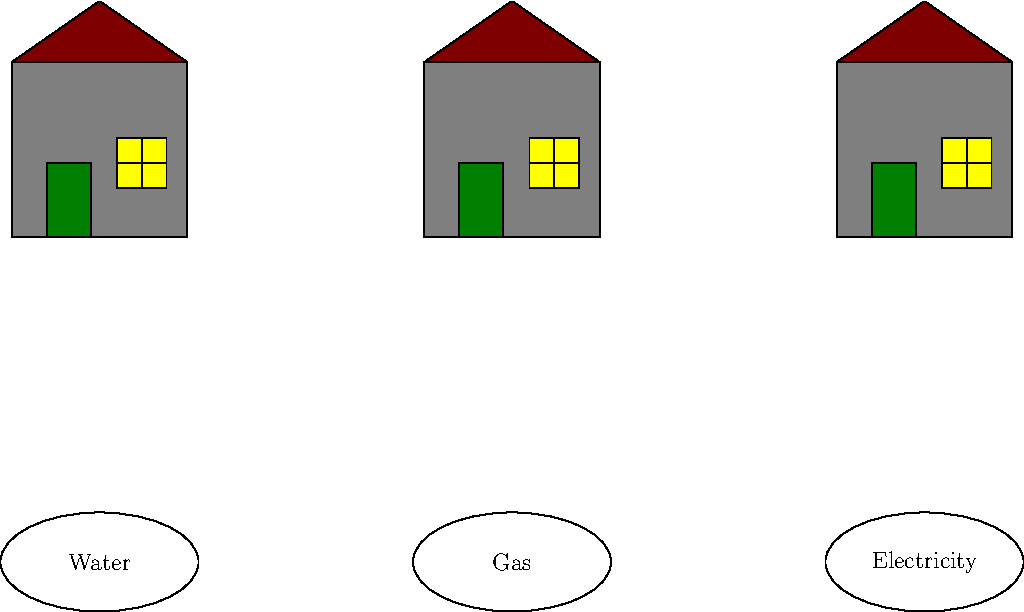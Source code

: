 /******************************************************************************
 *                                 LICENSE                                    *
 ******************************************************************************
 *  This file is part of Mathematics-and-Physics.                             *
 *                                                                            *
 *  Mathematics-and-Physics is free software: you can redistribute it and/or  *
 *  modify it under the terms of the GNU General Public License as published  *
 *  by the Free Software Foundation, either version 3 of the License, or      *
 *  (at your option) any later version.                                       *
 *                                                                            *
 *  Mathematics-and-Physics is distributed in the hope that it will be useful *
 *  but WITHOUT ANY WARRANTY; without even the implied warranty of            *
 *  MERCHANTABILITY or FITNESS FOR A PARTICULAR PURPOSE.  See the             *
 *  GNU General Public License for more details.                              *
 *                                                                            *
 *  You should have received a copy of the GNU General Public License         *
 *  along with Mathematics-and-Physics.  If not, see                          *
 *  <https://www.gnu.org/licenses/>.                                          *
 ******************************************************************************/

/*  Size of the figure.                                                       */
size(512);

/*  Coordinates for the vertices of the graph.                                */
pair[] A = {(-0.5, 1.0), (0.5, 1.0), (1.5, 1.0)};
pair[] B = {(-0.5, 0.0), (0.5, 0.0), (1.5, 0.0)};

/*  Size of the house and labels.                                             */
real radius = 0.3;

/*  Default fontsize for labels.                                              */
defaultpen(fontsize(12pt));

void draw_house(pair center, real size)
{
    pair V0 = center + scale(size)*expi(0.25*pi);
    pair V1 = center + scale(size)*expi(0.75*pi);
    pair V2 = center + scale(size)*expi(1.25*pi);
    pair V3 = center + scale(size)*expi(1.75*pi);

    pair roof = center + (0.0, 1.2*size);

    pair door0 = scale(0.2)*(V3 - V2) + V2;
    pair door1 = scale(0.45)*(V3 - V2) + V2;
    pair door2 = door1 + (0.0, 0.6*size);
    pair door3 = door0 + (0.0, 0.6*size);

    pair window0 = scale(0.6)*(V3-V2) + V2 + (0.0, 0.4*size);
    pair window1 = window0 + (0.0, 0.4*size);
    pair window2 = window1 + (0.4*size, 0.0);
    pair window3 = window0 + (0.4*size, 0.0);
    pair pane0 = window0 + (0.0, 0.2*size);
    pair pane1 = window3 + (0.0, 0.2*size);
    pair pane2 = window0 + (0.2*size, 0.0);
    pair pane3 = window1 + (0.2*size, 0.0);

    filldraw(V0 -- V1 -- V2 -- V3 -- cycle, gray, black);
    filldraw(V0 -- roof -- V1 -- cycle, brown, black);
    filldraw(door0 -- door1 -- door2 -- door3 -- cycle, deepgreen, black);
    filldraw(window0 -- window1 -- window2 -- window3 -- cycle, yellow, black);
    draw(pane0 -- pane1);
    draw(pane2 -- pane3);

}

draw_house(A[0], radius);
draw_house(A[1], radius);
draw_house(A[2], radius);

draw(ellipse(B[0], 0.8*radius, 0.4*radius));
draw(ellipse(B[1], 0.8*radius, 0.4*radius));
draw(ellipse(B[2], 0.8*radius, 0.4*radius));

label("Water", B[0], fontsize(12pt));
label("Gas", B[1], fontsize(12pt));
label("Electricity", B[2], fontsize(12pt));
